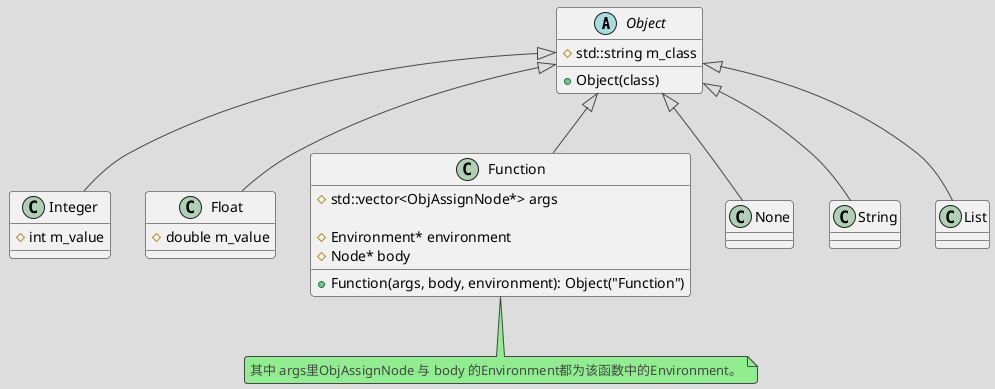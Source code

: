 @startuml
'https://plantuml.com/class-diagram
!theme toy

abstract class Object{
    # std::string m_class

    + Object(class)
}
class Integer{
    # int m_value
}
class Float{
    # double m_value
}
class Function{
    # std::vector<ObjAssignNode*> args

    # Environment* environment
    # Node* body

    + Function(args, body, environment): Object("Function")
}
note bottom: 其中 args里ObjAssignNode 与 body 的Environment都为该函数中的Environment。

class None

Object <|-- Integer
Object <|-- Float
Object <|-- Function
Object <|-- String
Object <|-- List
Object <|-- None

@enduml